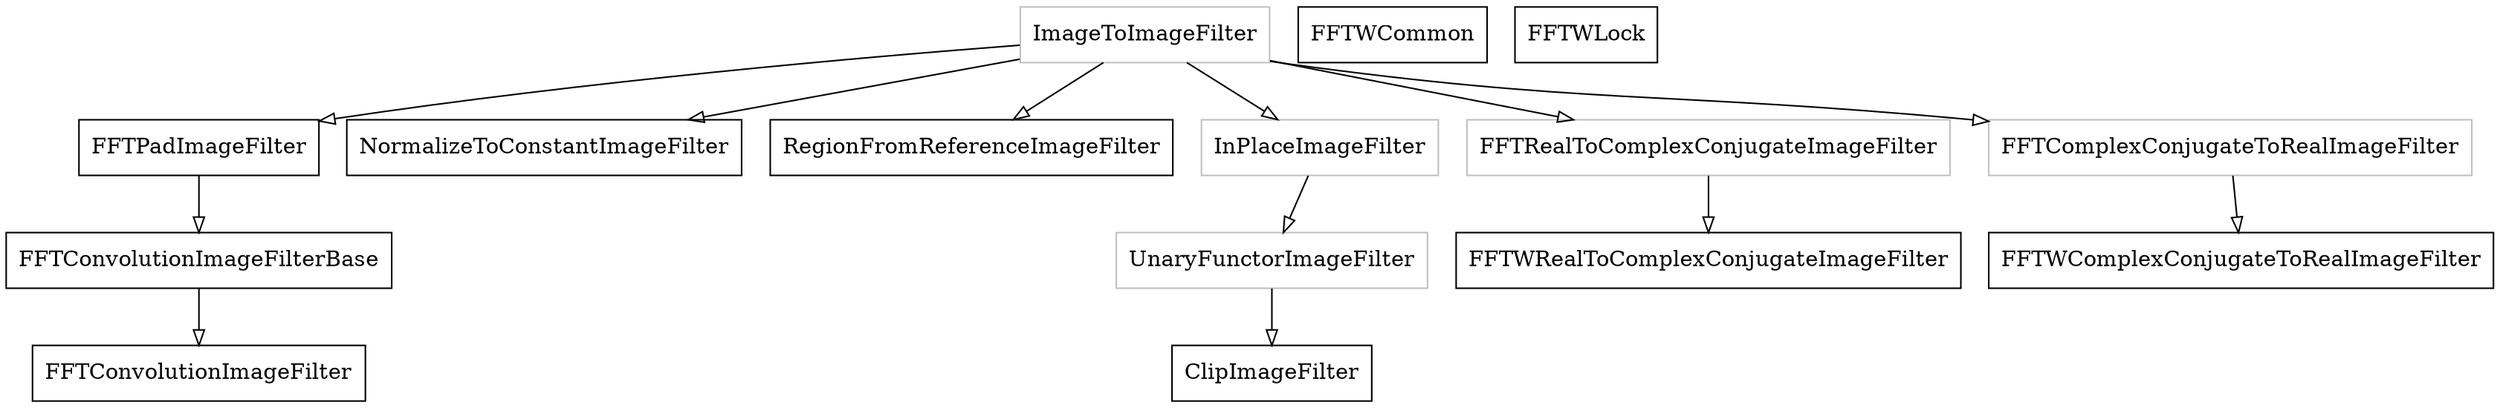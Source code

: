 digraph inheritence {

edge [arrowhead = "empty"]

node [shape = "record"]

FFTPadImageFilter
NormalizeToConstantImageFilter
FFTWRealToComplexConjugateImageFilter
FFTWComplexConjugateToRealImageFilter
ClipImageFilter
RegionFromReferenceImageFilter
FFTConvolutionImageFilterBase
FFTConvolutionImageFilter
FFTWCommon
FFTWLock

ImageToImageFilter[color=grey]
InPlaceImageFilter[color=grey]
UnaryFunctorImageFilter[color=grey]
/*FlipImageFilter[color=grey]*/
/*FFTShiftImageFilter[color=grey]*/
FFTRealToComplexConjugateImageFilter[color=grey]
FFTComplexConjugateToRealImageFilter[color=grey]

ImageToImageFilter->InPlaceImageFilter->UnaryFunctorImageFilter
/*ImageToImageFilter->FlipImageFilter*/
/*ImageToImageFilter->FFTShiftImageFilter*/

ImageToImageFilter->NormalizeToConstantImageFilter
UnaryFunctorImageFilter->ClipImageFilter
ImageToImageFilter->RegionFromReferenceImageFilter
ImageToImageFilter->FFTRealToComplexConjugateImageFilter->FFTWRealToComplexConjugateImageFilter
ImageToImageFilter->FFTComplexConjugateToRealImageFilter->FFTWComplexConjugateToRealImageFilter
ImageToImageFilter->FFTPadImageFilter->FFTConvolutionImageFilterBase->FFTConvolutionImageFilter

}